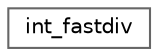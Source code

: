 digraph "类继承关系图"
{
 // LATEX_PDF_SIZE
  bgcolor="transparent";
  edge [fontname=Helvetica,fontsize=10,labelfontname=Helvetica,labelfontsize=10];
  node [fontname=Helvetica,fontsize=10,shape=box,height=0.2,width=0.4];
  rankdir="LR";
  Node0 [id="Node000000",label="int_fastdiv",height=0.2,width=0.4,color="grey40", fillcolor="white", style="filled",URL="$classint__fastdiv.html",tooltip=" "];
}
